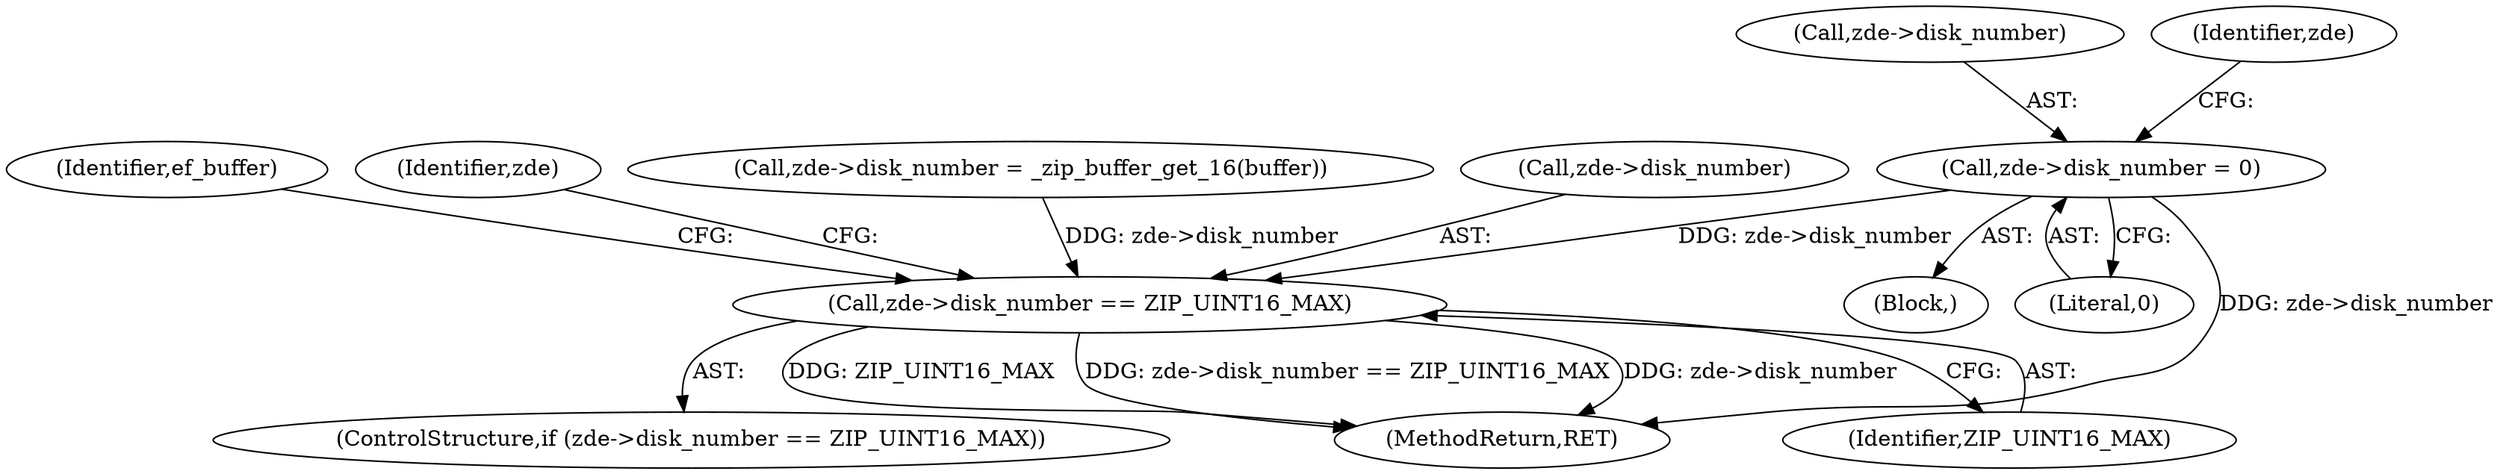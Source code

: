 digraph "0_libzip_2217022b7d1142738656d891e00b3d2d9179b796@pointer" {
"1000275" [label="(Call,zde->disk_number = 0)"];
"1000768" [label="(Call,zde->disk_number == ZIP_UINT16_MAX)"];
"1000271" [label="(Block,)"];
"1000767" [label="(ControlStructure,if (zde->disk_number == ZIP_UINT16_MAX))"];
"1000782" [label="(Identifier,ef_buffer)"];
"1000276" [label="(Call,zde->disk_number)"];
"1000775" [label="(Identifier,zde)"];
"1000301" [label="(Call,zde->disk_number = _zip_buffer_get_16(buffer))"];
"1000282" [label="(Identifier,zde)"];
"1000769" [label="(Call,zde->disk_number)"];
"1000768" [label="(Call,zde->disk_number == ZIP_UINT16_MAX)"];
"1000862" [label="(MethodReturn,RET)"];
"1000275" [label="(Call,zde->disk_number = 0)"];
"1000772" [label="(Identifier,ZIP_UINT16_MAX)"];
"1000279" [label="(Literal,0)"];
"1000275" -> "1000271"  [label="AST: "];
"1000275" -> "1000279"  [label="CFG: "];
"1000276" -> "1000275"  [label="AST: "];
"1000279" -> "1000275"  [label="AST: "];
"1000282" -> "1000275"  [label="CFG: "];
"1000275" -> "1000862"  [label="DDG: zde->disk_number"];
"1000275" -> "1000768"  [label="DDG: zde->disk_number"];
"1000768" -> "1000767"  [label="AST: "];
"1000768" -> "1000772"  [label="CFG: "];
"1000769" -> "1000768"  [label="AST: "];
"1000772" -> "1000768"  [label="AST: "];
"1000775" -> "1000768"  [label="CFG: "];
"1000782" -> "1000768"  [label="CFG: "];
"1000768" -> "1000862"  [label="DDG: zde->disk_number"];
"1000768" -> "1000862"  [label="DDG: ZIP_UINT16_MAX"];
"1000768" -> "1000862"  [label="DDG: zde->disk_number == ZIP_UINT16_MAX"];
"1000301" -> "1000768"  [label="DDG: zde->disk_number"];
}
